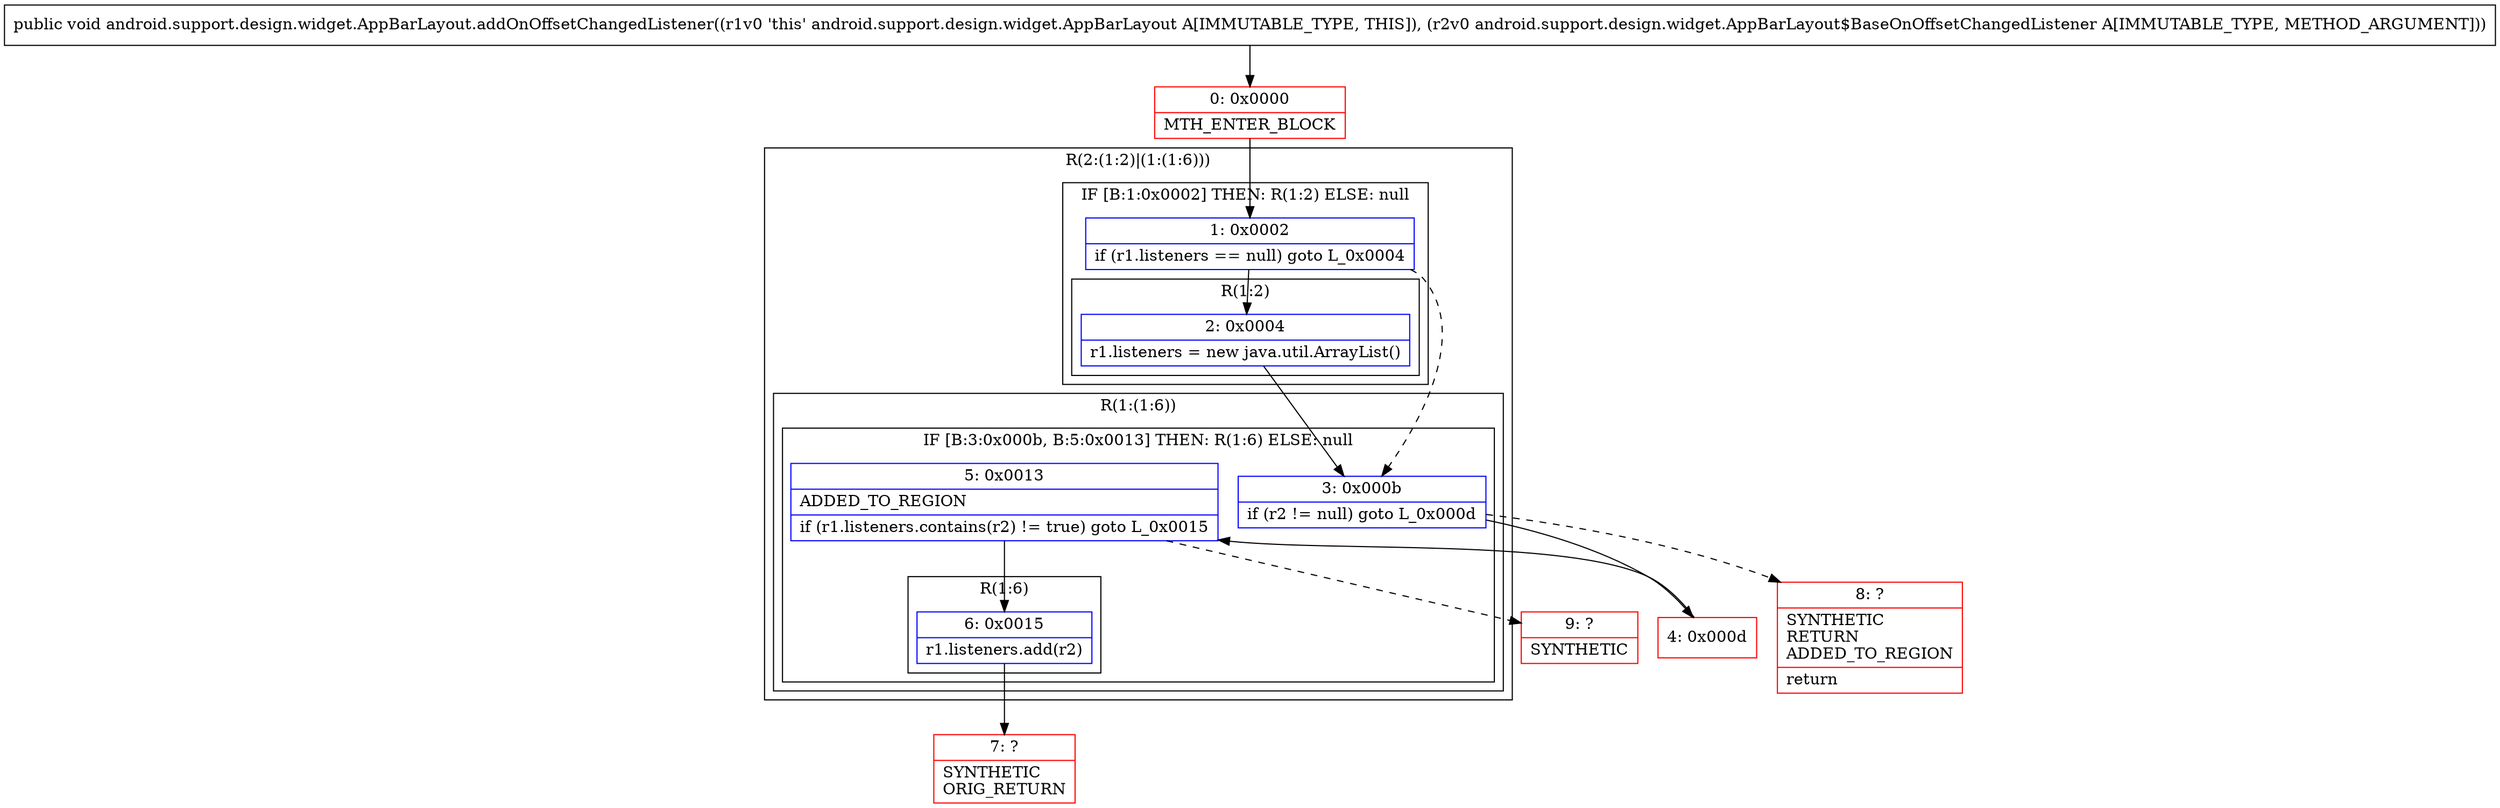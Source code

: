 digraph "CFG forandroid.support.design.widget.AppBarLayout.addOnOffsetChangedListener(Landroid\/support\/design\/widget\/AppBarLayout$BaseOnOffsetChangedListener;)V" {
subgraph cluster_Region_1399183999 {
label = "R(2:(1:2)|(1:(1:6)))";
node [shape=record,color=blue];
subgraph cluster_IfRegion_708617588 {
label = "IF [B:1:0x0002] THEN: R(1:2) ELSE: null";
node [shape=record,color=blue];
Node_1 [shape=record,label="{1\:\ 0x0002|if (r1.listeners == null) goto L_0x0004\l}"];
subgraph cluster_Region_1015087888 {
label = "R(1:2)";
node [shape=record,color=blue];
Node_2 [shape=record,label="{2\:\ 0x0004|r1.listeners = new java.util.ArrayList()\l}"];
}
}
subgraph cluster_Region_2038250246 {
label = "R(1:(1:6))";
node [shape=record,color=blue];
subgraph cluster_IfRegion_79077492 {
label = "IF [B:3:0x000b, B:5:0x0013] THEN: R(1:6) ELSE: null";
node [shape=record,color=blue];
Node_3 [shape=record,label="{3\:\ 0x000b|if (r2 != null) goto L_0x000d\l}"];
Node_5 [shape=record,label="{5\:\ 0x0013|ADDED_TO_REGION\l|if (r1.listeners.contains(r2) != true) goto L_0x0015\l}"];
subgraph cluster_Region_1265545875 {
label = "R(1:6)";
node [shape=record,color=blue];
Node_6 [shape=record,label="{6\:\ 0x0015|r1.listeners.add(r2)\l}"];
}
}
}
}
Node_0 [shape=record,color=red,label="{0\:\ 0x0000|MTH_ENTER_BLOCK\l}"];
Node_4 [shape=record,color=red,label="{4\:\ 0x000d}"];
Node_7 [shape=record,color=red,label="{7\:\ ?|SYNTHETIC\lORIG_RETURN\l}"];
Node_8 [shape=record,color=red,label="{8\:\ ?|SYNTHETIC\lRETURN\lADDED_TO_REGION\l|return\l}"];
Node_9 [shape=record,color=red,label="{9\:\ ?|SYNTHETIC\l}"];
MethodNode[shape=record,label="{public void android.support.design.widget.AppBarLayout.addOnOffsetChangedListener((r1v0 'this' android.support.design.widget.AppBarLayout A[IMMUTABLE_TYPE, THIS]), (r2v0 android.support.design.widget.AppBarLayout$BaseOnOffsetChangedListener A[IMMUTABLE_TYPE, METHOD_ARGUMENT])) }"];
MethodNode -> Node_0;
Node_1 -> Node_2;
Node_1 -> Node_3[style=dashed];
Node_2 -> Node_3;
Node_3 -> Node_4;
Node_3 -> Node_8[style=dashed];
Node_5 -> Node_6;
Node_5 -> Node_9[style=dashed];
Node_6 -> Node_7;
Node_0 -> Node_1;
Node_4 -> Node_5;
}

